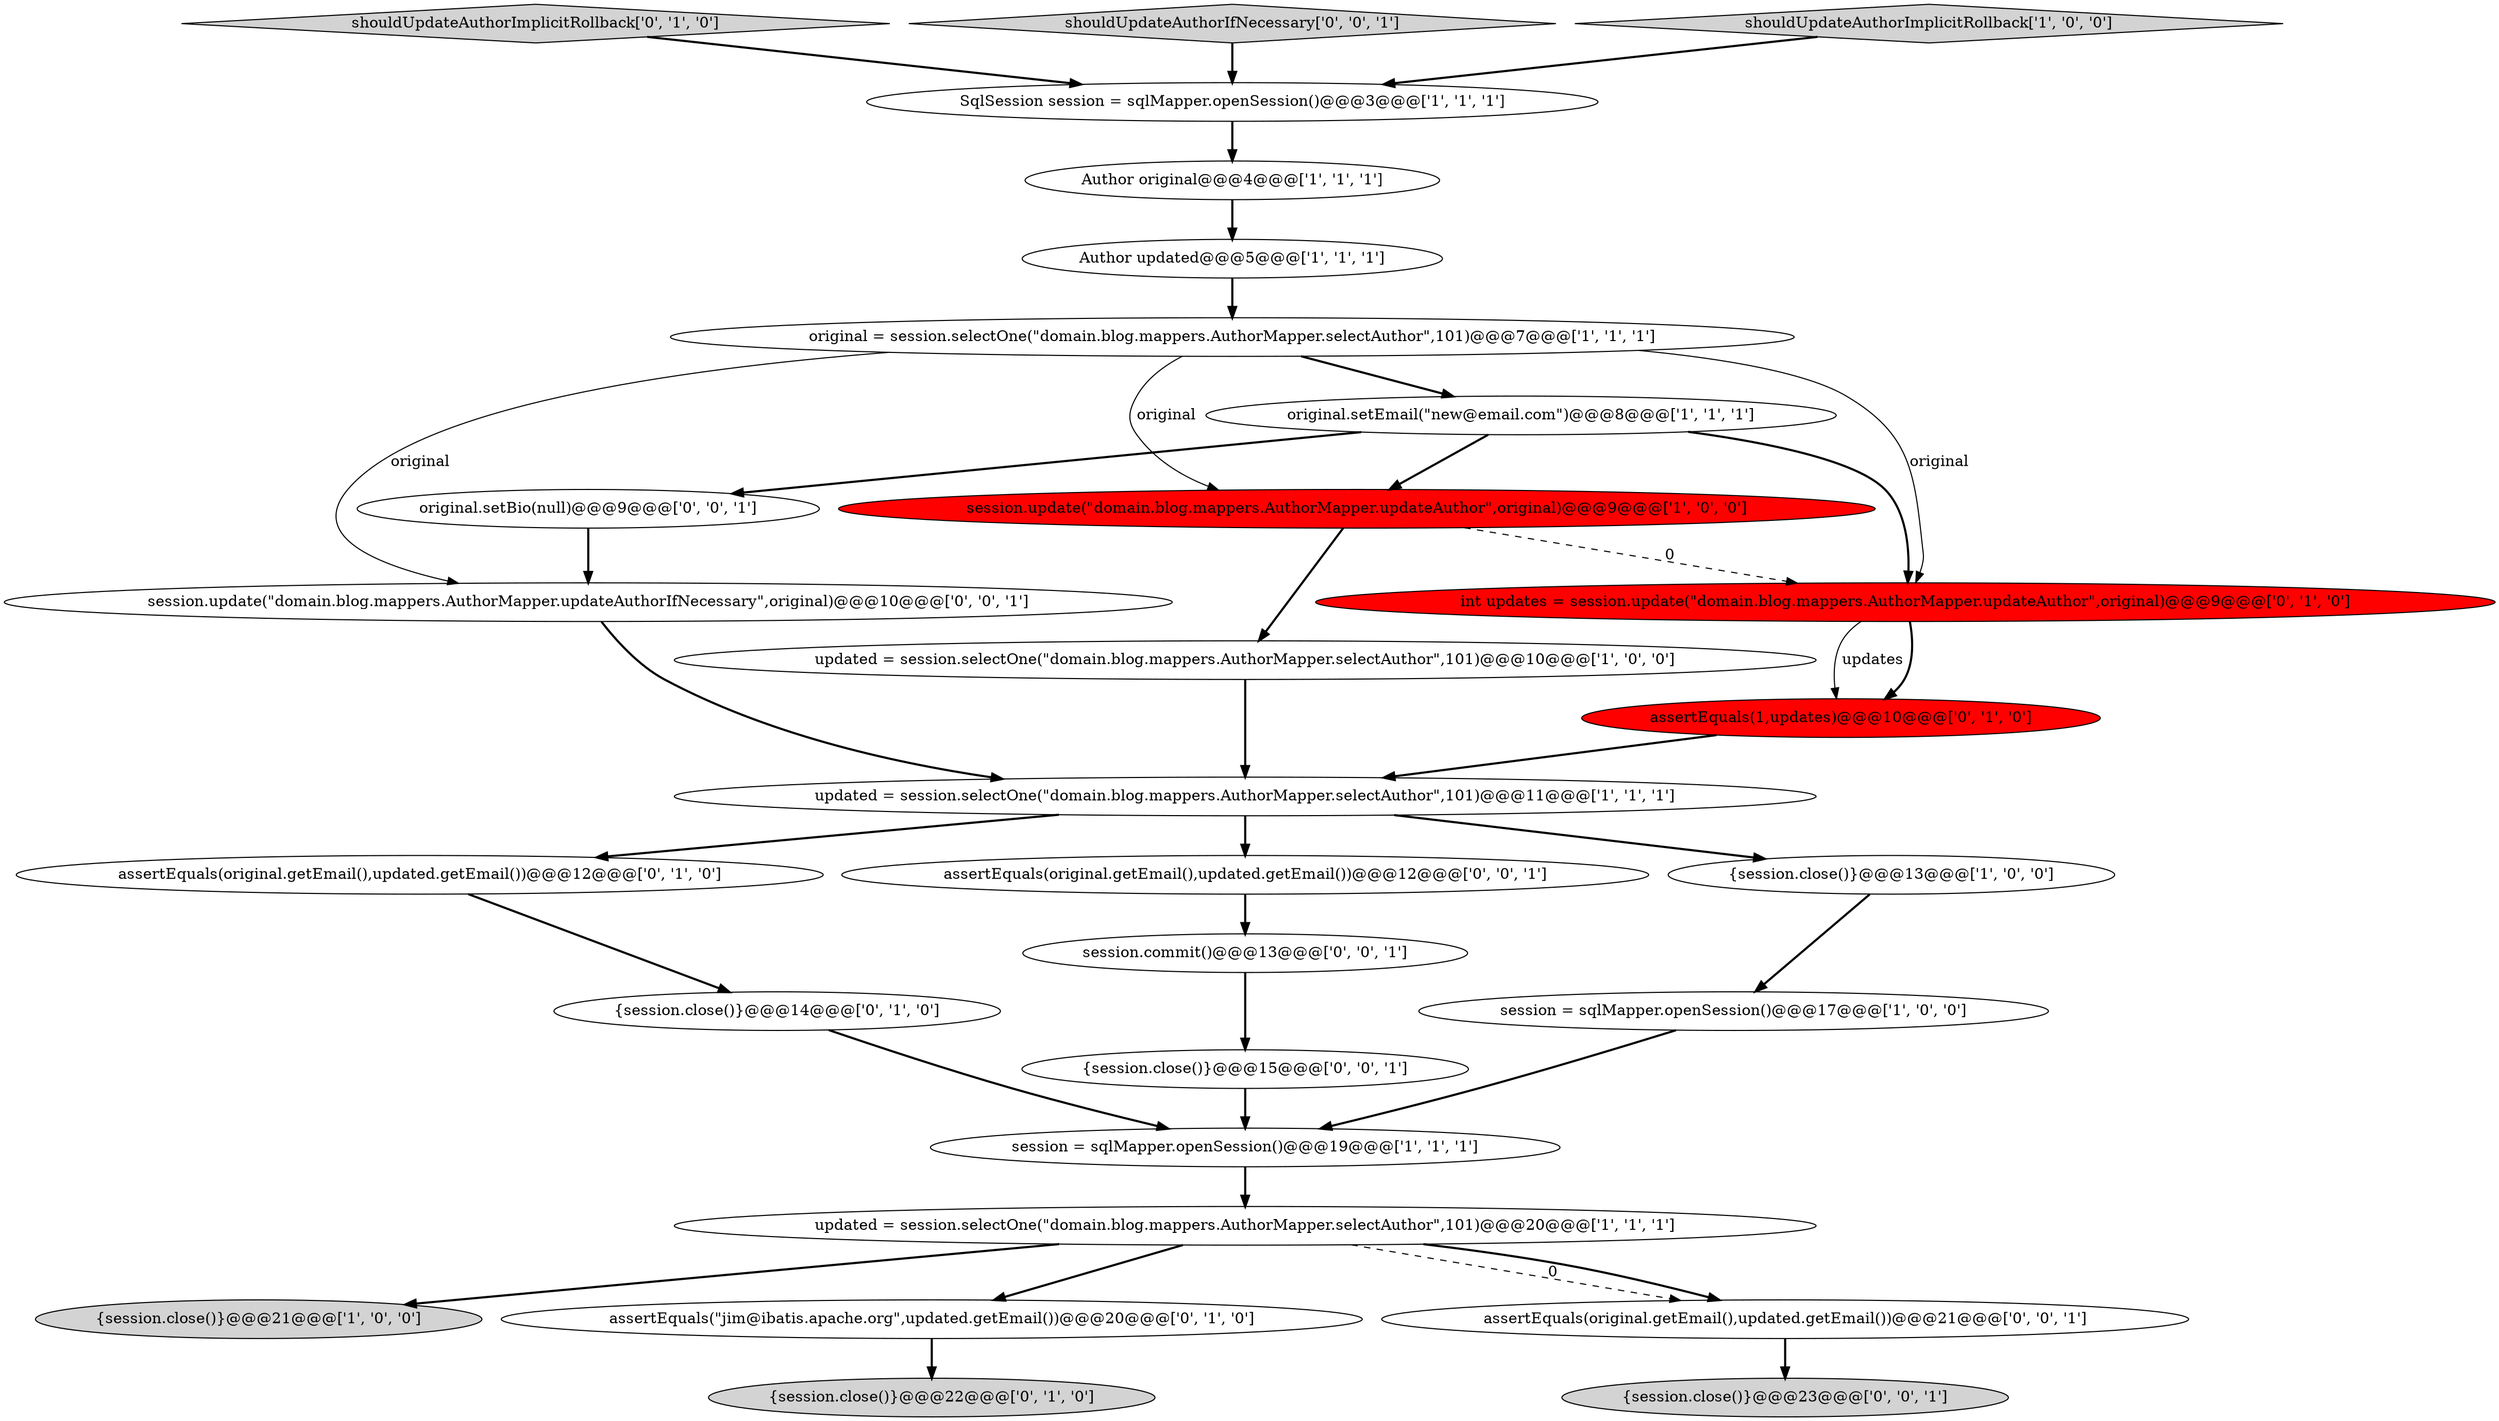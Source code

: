 digraph {
15 [style = filled, label = "{session.close()}@@@14@@@['0', '1', '0']", fillcolor = white, shape = ellipse image = "AAA0AAABBB2BBB"];
20 [style = filled, label = "shouldUpdateAuthorImplicitRollback['0', '1', '0']", fillcolor = lightgray, shape = diamond image = "AAA0AAABBB2BBB"];
12 [style = filled, label = "updated = session.selectOne(\"domain.blog.mappers.AuthorMapper.selectAuthor\",101)@@@11@@@['1', '1', '1']", fillcolor = white, shape = ellipse image = "AAA0AAABBB1BBB"];
24 [style = filled, label = "session.commit()@@@13@@@['0', '0', '1']", fillcolor = white, shape = ellipse image = "AAA0AAABBB3BBB"];
2 [style = filled, label = "{session.close()}@@@13@@@['1', '0', '0']", fillcolor = white, shape = ellipse image = "AAA0AAABBB1BBB"];
14 [style = filled, label = "assertEquals(1,updates)@@@10@@@['0', '1', '0']", fillcolor = red, shape = ellipse image = "AAA1AAABBB2BBB"];
1 [style = filled, label = "{session.close()}@@@21@@@['1', '0', '0']", fillcolor = lightgray, shape = ellipse image = "AAA0AAABBB1BBB"];
28 [style = filled, label = "{session.close()}@@@15@@@['0', '0', '1']", fillcolor = white, shape = ellipse image = "AAA0AAABBB3BBB"];
7 [style = filled, label = "updated = session.selectOne(\"domain.blog.mappers.AuthorMapper.selectAuthor\",101)@@@10@@@['1', '0', '0']", fillcolor = white, shape = ellipse image = "AAA0AAABBB1BBB"];
3 [style = filled, label = "SqlSession session = sqlMapper.openSession()@@@3@@@['1', '1', '1']", fillcolor = white, shape = ellipse image = "AAA0AAABBB1BBB"];
5 [style = filled, label = "session = sqlMapper.openSession()@@@17@@@['1', '0', '0']", fillcolor = white, shape = ellipse image = "AAA0AAABBB1BBB"];
25 [style = filled, label = "original.setBio(null)@@@9@@@['0', '0', '1']", fillcolor = white, shape = ellipse image = "AAA0AAABBB3BBB"];
18 [style = filled, label = "assertEquals(\"jim@ibatis.apache.org\",updated.getEmail())@@@20@@@['0', '1', '0']", fillcolor = white, shape = ellipse image = "AAA0AAABBB2BBB"];
26 [style = filled, label = "{session.close()}@@@23@@@['0', '0', '1']", fillcolor = lightgray, shape = ellipse image = "AAA0AAABBB3BBB"];
27 [style = filled, label = "session.update(\"domain.blog.mappers.AuthorMapper.updateAuthorIfNecessary\",original)@@@10@@@['0', '0', '1']", fillcolor = white, shape = ellipse image = "AAA0AAABBB3BBB"];
21 [style = filled, label = "shouldUpdateAuthorIfNecessary['0', '0', '1']", fillcolor = lightgray, shape = diamond image = "AAA0AAABBB3BBB"];
4 [style = filled, label = "Author updated@@@5@@@['1', '1', '1']", fillcolor = white, shape = ellipse image = "AAA0AAABBB1BBB"];
11 [style = filled, label = "original = session.selectOne(\"domain.blog.mappers.AuthorMapper.selectAuthor\",101)@@@7@@@['1', '1', '1']", fillcolor = white, shape = ellipse image = "AAA0AAABBB1BBB"];
16 [style = filled, label = "{session.close()}@@@22@@@['0', '1', '0']", fillcolor = lightgray, shape = ellipse image = "AAA0AAABBB2BBB"];
22 [style = filled, label = "assertEquals(original.getEmail(),updated.getEmail())@@@21@@@['0', '0', '1']", fillcolor = white, shape = ellipse image = "AAA0AAABBB3BBB"];
0 [style = filled, label = "updated = session.selectOne(\"domain.blog.mappers.AuthorMapper.selectAuthor\",101)@@@20@@@['1', '1', '1']", fillcolor = white, shape = ellipse image = "AAA0AAABBB1BBB"];
8 [style = filled, label = "Author original@@@4@@@['1', '1', '1']", fillcolor = white, shape = ellipse image = "AAA0AAABBB1BBB"];
23 [style = filled, label = "assertEquals(original.getEmail(),updated.getEmail())@@@12@@@['0', '0', '1']", fillcolor = white, shape = ellipse image = "AAA0AAABBB3BBB"];
13 [style = filled, label = "original.setEmail(\"new@email.com\")@@@8@@@['1', '1', '1']", fillcolor = white, shape = ellipse image = "AAA0AAABBB1BBB"];
6 [style = filled, label = "session = sqlMapper.openSession()@@@19@@@['1', '1', '1']", fillcolor = white, shape = ellipse image = "AAA0AAABBB1BBB"];
10 [style = filled, label = "shouldUpdateAuthorImplicitRollback['1', '0', '0']", fillcolor = lightgray, shape = diamond image = "AAA0AAABBB1BBB"];
19 [style = filled, label = "int updates = session.update(\"domain.blog.mappers.AuthorMapper.updateAuthor\",original)@@@9@@@['0', '1', '0']", fillcolor = red, shape = ellipse image = "AAA1AAABBB2BBB"];
9 [style = filled, label = "session.update(\"domain.blog.mappers.AuthorMapper.updateAuthor\",original)@@@9@@@['1', '0', '0']", fillcolor = red, shape = ellipse image = "AAA1AAABBB1BBB"];
17 [style = filled, label = "assertEquals(original.getEmail(),updated.getEmail())@@@12@@@['0', '1', '0']", fillcolor = white, shape = ellipse image = "AAA0AAABBB2BBB"];
13->25 [style = bold, label=""];
24->28 [style = bold, label=""];
22->26 [style = bold, label=""];
28->6 [style = bold, label=""];
27->12 [style = bold, label=""];
7->12 [style = bold, label=""];
19->14 [style = solid, label="updates"];
12->17 [style = bold, label=""];
10->3 [style = bold, label=""];
15->6 [style = bold, label=""];
6->0 [style = bold, label=""];
20->3 [style = bold, label=""];
9->7 [style = bold, label=""];
21->3 [style = bold, label=""];
11->19 [style = solid, label="original"];
0->22 [style = dashed, label="0"];
9->19 [style = dashed, label="0"];
25->27 [style = bold, label=""];
12->2 [style = bold, label=""];
13->19 [style = bold, label=""];
23->24 [style = bold, label=""];
19->14 [style = bold, label=""];
5->6 [style = bold, label=""];
0->1 [style = bold, label=""];
3->8 [style = bold, label=""];
0->22 [style = bold, label=""];
14->12 [style = bold, label=""];
11->13 [style = bold, label=""];
17->15 [style = bold, label=""];
0->18 [style = bold, label=""];
12->23 [style = bold, label=""];
13->9 [style = bold, label=""];
8->4 [style = bold, label=""];
4->11 [style = bold, label=""];
11->9 [style = solid, label="original"];
11->27 [style = solid, label="original"];
2->5 [style = bold, label=""];
18->16 [style = bold, label=""];
}
